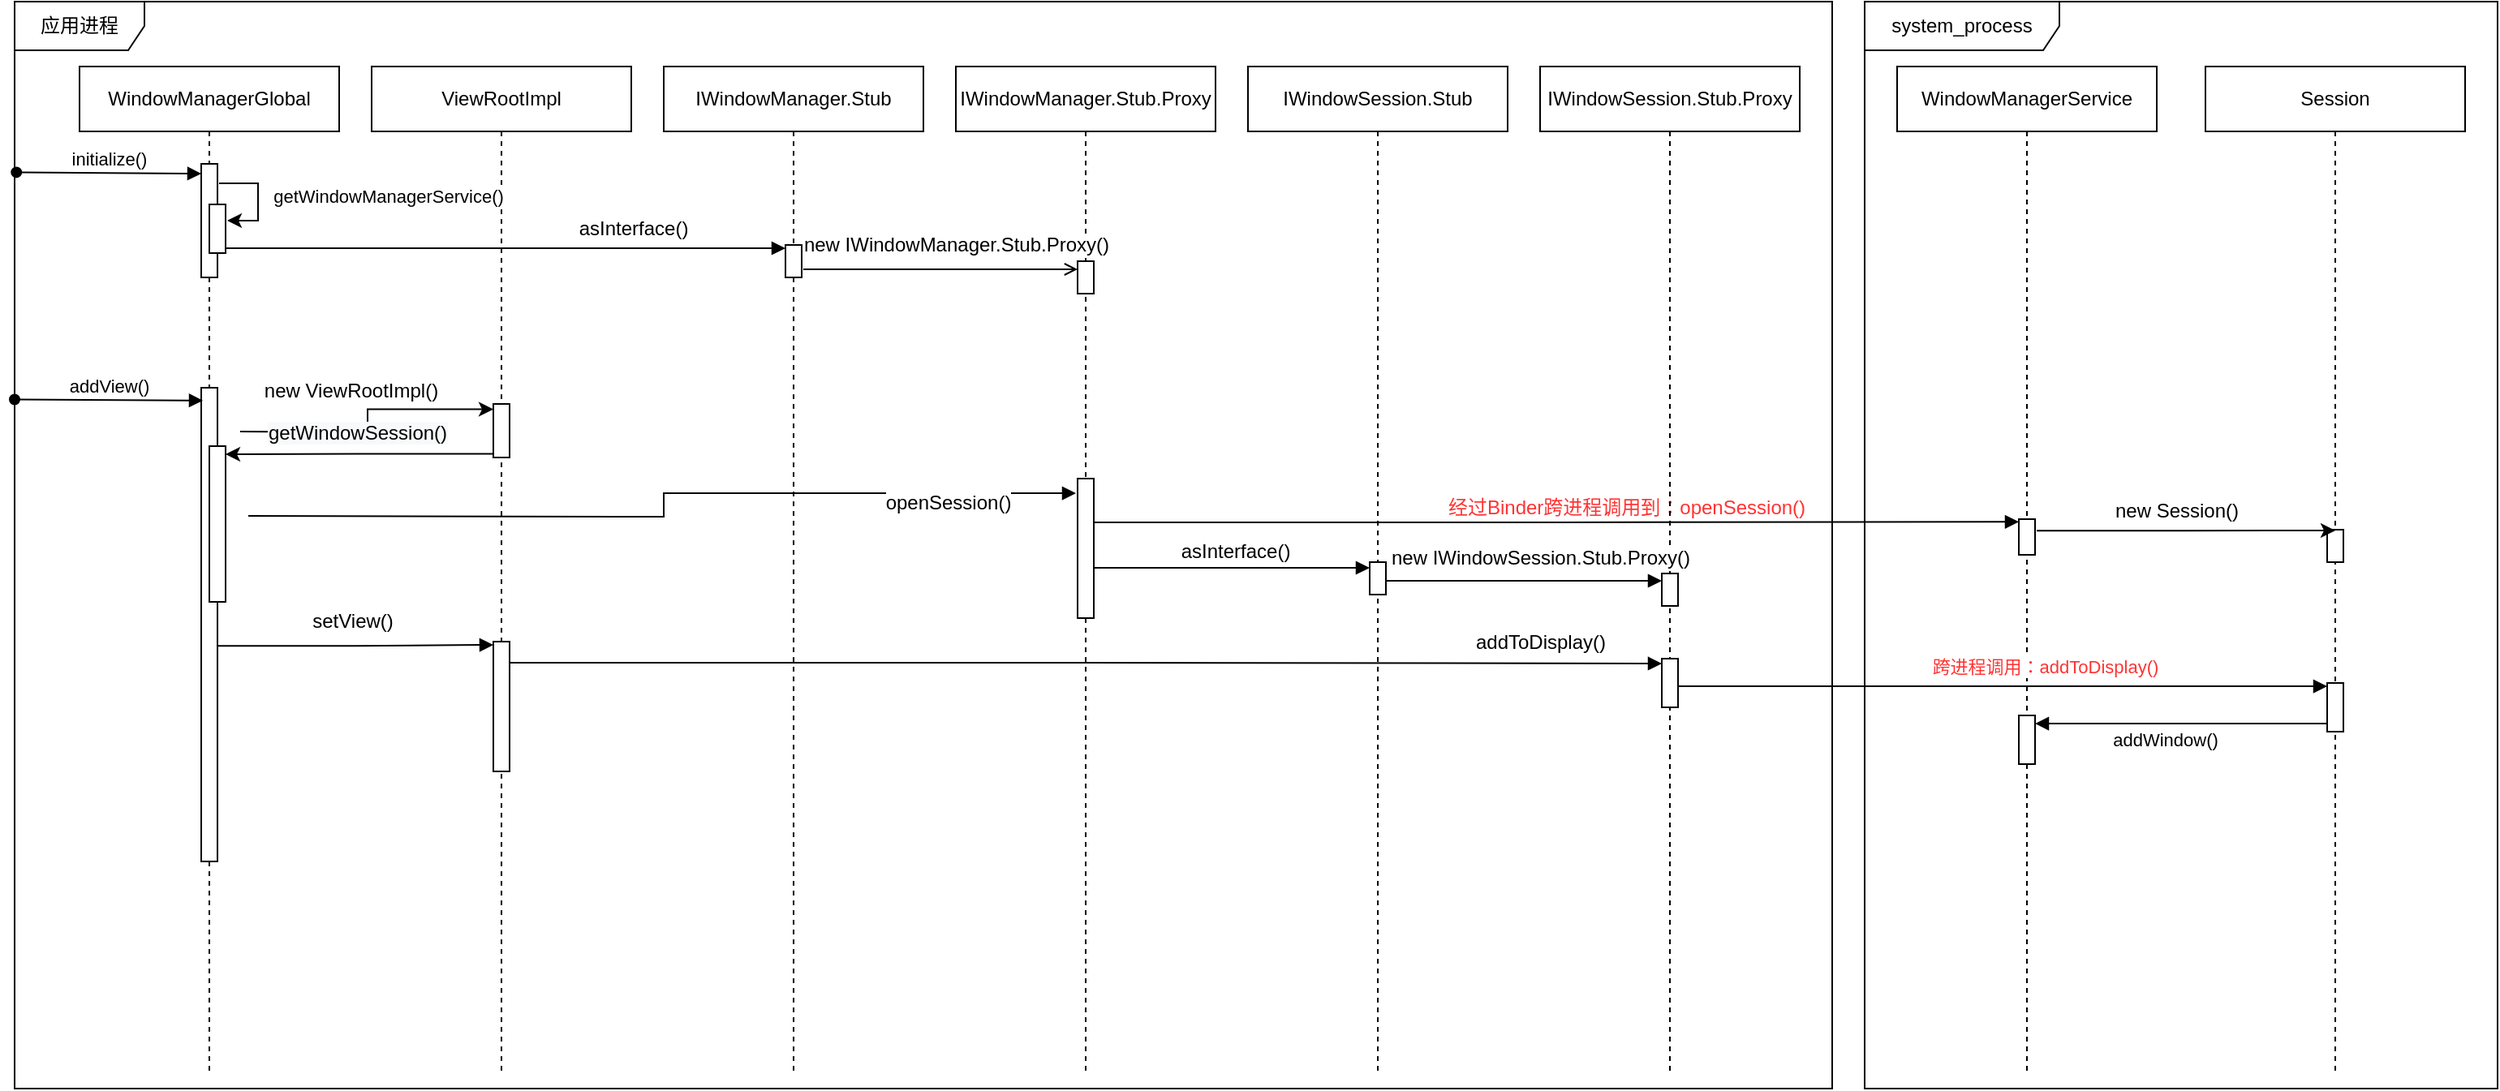 <mxfile version="11.2.9" type="github" pages="1"><diagram id="CBCWb_TD3hn89ZqpJ9yw" name="第 1 页"><mxGraphModel dx="3066" dy="780" grid="1" gridSize="10" guides="1" tooltips="1" connect="1" arrows="1" fold="1" page="1" pageScale="1" pageWidth="827" pageHeight="1169" math="0" shadow="0"><root><mxCell id="0"/><mxCell id="1" parent="0"/><mxCell id="Rzt73hQyQ2RwYdlpdmVi-56" value="system_process" style="shape=umlFrame;whiteSpace=wrap;html=1;width=120;height=30;" vertex="1" parent="1"><mxGeometry x="60" width="390" height="670" as="geometry"/></mxCell><mxCell id="Rzt73hQyQ2RwYdlpdmVi-47" value="应用进程" style="shape=umlFrame;whiteSpace=wrap;html=1;width=80;height=30;" vertex="1" parent="1"><mxGeometry x="-1080" width="1120" height="670" as="geometry"/></mxCell><mxCell id="Rzt73hQyQ2RwYdlpdmVi-3" value="WindowManagerGlobal" style="shape=umlLifeline;perimeter=lifelinePerimeter;whiteSpace=wrap;html=1;container=1;collapsible=0;recursiveResize=0;outlineConnect=0;" vertex="1" parent="1"><mxGeometry x="-1040" y="40" width="160" height="620" as="geometry"/></mxCell><mxCell id="Rzt73hQyQ2RwYdlpdmVi-4" value="" style="html=1;points=[];perimeter=orthogonalPerimeter;" vertex="1" parent="Rzt73hQyQ2RwYdlpdmVi-3"><mxGeometry x="75" y="198" width="10" height="292" as="geometry"/></mxCell><mxCell id="Rzt73hQyQ2RwYdlpdmVi-13" value="" style="html=1;points=[];perimeter=orthogonalPerimeter;" vertex="1" parent="Rzt73hQyQ2RwYdlpdmVi-3"><mxGeometry x="80" y="234" width="10" height="96" as="geometry"/></mxCell><mxCell id="Rzt73hQyQ2RwYdlpdmVi-31" value="" style="html=1;points=[];perimeter=orthogonalPerimeter;" vertex="1" parent="Rzt73hQyQ2RwYdlpdmVi-3"><mxGeometry x="75" y="60" width="10" height="70" as="geometry"/></mxCell><mxCell id="Rzt73hQyQ2RwYdlpdmVi-6" value="addView()" style="html=1;verticalAlign=bottom;endArrow=block;entryX=0.1;entryY=0.027;entryDx=0;entryDy=0;entryPerimeter=0;startArrow=oval;startFill=1;exitX=0;exitY=0.366;exitDx=0;exitDy=0;exitPerimeter=0;" edge="1" parent="1" source="Rzt73hQyQ2RwYdlpdmVi-47" target="Rzt73hQyQ2RwYdlpdmVi-4"><mxGeometry width="80" relative="1" as="geometry"><mxPoint x="-1036" y="259" as="sourcePoint"/><mxPoint x="-965" y="237.5" as="targetPoint"/></mxGeometry></mxCell><mxCell id="Rzt73hQyQ2RwYdlpdmVi-7" value="ViewRootImpl" style="shape=umlLifeline;perimeter=lifelinePerimeter;whiteSpace=wrap;html=1;container=1;collapsible=0;recursiveResize=0;outlineConnect=0;" vertex="1" parent="1"><mxGeometry x="-860" y="40" width="160" height="620" as="geometry"/></mxCell><mxCell id="Rzt73hQyQ2RwYdlpdmVi-8" value="" style="html=1;points=[];perimeter=orthogonalPerimeter;" vertex="1" parent="Rzt73hQyQ2RwYdlpdmVi-7"><mxGeometry x="75" y="208" width="10" height="33" as="geometry"/></mxCell><mxCell id="Rzt73hQyQ2RwYdlpdmVi-86" value="" style="html=1;points=[];perimeter=orthogonalPerimeter;" vertex="1" parent="Rzt73hQyQ2RwYdlpdmVi-7"><mxGeometry x="75" y="354.5" width="10" height="80" as="geometry"/></mxCell><mxCell id="Rzt73hQyQ2RwYdlpdmVi-9" style="edgeStyle=orthogonalEdgeStyle;rounded=0;orthogonalLoop=1;jettySize=auto;html=1;entryX=0;entryY=0.1;entryDx=0;entryDy=0;entryPerimeter=0;" edge="1" parent="1" target="Rzt73hQyQ2RwYdlpdmVi-8"><mxGeometry relative="1" as="geometry"><mxPoint x="-941" y="265" as="sourcePoint"/></mxGeometry></mxCell><mxCell id="Rzt73hQyQ2RwYdlpdmVi-10" value="new ViewRootImpl()" style="text;html=1;resizable=0;points=[];align=center;verticalAlign=middle;labelBackgroundColor=#ffffff;" vertex="1" connectable="0" parent="Rzt73hQyQ2RwYdlpdmVi-9"><mxGeometry x="0.245" y="4" relative="1" as="geometry"><mxPoint x="-24" y="-8" as="offset"/></mxGeometry></mxCell><mxCell id="Rzt73hQyQ2RwYdlpdmVi-12" style="edgeStyle=orthogonalEdgeStyle;rounded=0;orthogonalLoop=1;jettySize=auto;html=1;entryX=1;entryY=0.052;entryDx=0;entryDy=0;entryPerimeter=0;exitX=0;exitY=0.933;exitDx=0;exitDy=0;exitPerimeter=0;" edge="1" parent="1" source="Rzt73hQyQ2RwYdlpdmVi-8" target="Rzt73hQyQ2RwYdlpdmVi-13"><mxGeometry relative="1" as="geometry"><mxPoint x="-950" y="267.5" as="targetPoint"/><mxPoint x="-767" y="279.5" as="sourcePoint"/></mxGeometry></mxCell><mxCell id="Rzt73hQyQ2RwYdlpdmVi-59" value="&lt;span style=&quot;text-align: left ; background-color: rgb(248 , 249 , 250)&quot;&gt;getWindowSession()&lt;/span&gt;" style="text;html=1;resizable=0;points=[];align=center;verticalAlign=middle;labelBackgroundColor=#ffffff;" vertex="1" connectable="0" parent="Rzt73hQyQ2RwYdlpdmVi-12"><mxGeometry x="0.189" relative="1" as="geometry"><mxPoint x="14" y="-13.5" as="offset"/></mxGeometry></mxCell><mxCell id="Rzt73hQyQ2RwYdlpdmVi-32" value="initialize()" style="html=1;verticalAlign=bottom;endArrow=block;startArrow=oval;startFill=1;entryX=0;entryY=0.086;entryDx=0;entryDy=0;entryPerimeter=0;exitX=0.001;exitY=0.157;exitDx=0;exitDy=0;exitPerimeter=0;" edge="1" parent="1" source="Rzt73hQyQ2RwYdlpdmVi-47" target="Rzt73hQyQ2RwYdlpdmVi-31"><mxGeometry width="80" relative="1" as="geometry"><mxPoint x="-1045" y="100" as="sourcePoint"/><mxPoint x="-965" y="100" as="targetPoint"/></mxGeometry></mxCell><mxCell id="Rzt73hQyQ2RwYdlpdmVi-102" style="edgeStyle=orthogonalEdgeStyle;rounded=0;orthogonalLoop=1;jettySize=auto;html=1;entryX=0;entryY=0.1;entryDx=0;entryDy=0;entryPerimeter=0;startArrow=none;startFill=0;endArrow=block;endFill=1;fontColor=#FF3333;exitX=1;exitY=0.9;exitDx=0;exitDy=0;exitPerimeter=0;" edge="1" parent="1" source="Rzt73hQyQ2RwYdlpdmVi-35" target="Rzt73hQyQ2RwYdlpdmVi-39"><mxGeometry relative="1" as="geometry"/></mxCell><mxCell id="Rzt73hQyQ2RwYdlpdmVi-104" value="asInterface()" style="text;html=1;resizable=0;points=[];align=center;verticalAlign=middle;labelBackgroundColor=#ffffff;fontColor=#000000;" vertex="1" connectable="0" parent="Rzt73hQyQ2RwYdlpdmVi-102"><mxGeometry x="-0.227" relative="1" as="geometry"><mxPoint x="117" y="-12" as="offset"/></mxGeometry></mxCell><mxCell id="Rzt73hQyQ2RwYdlpdmVi-35" value="" style="html=1;points=[];perimeter=orthogonalPerimeter;" vertex="1" parent="1"><mxGeometry x="-960" y="125" width="10" height="30" as="geometry"/></mxCell><mxCell id="Rzt73hQyQ2RwYdlpdmVi-37" value="&lt;span style=&quot;text-align: left&quot;&gt;getWindowManagerService()&lt;/span&gt;" style="edgeStyle=orthogonalEdgeStyle;rounded=0;orthogonalLoop=1;jettySize=auto;html=1;exitX=1.1;exitY=0.171;exitDx=0;exitDy=0;exitPerimeter=0;" edge="1" parent="1" source="Rzt73hQyQ2RwYdlpdmVi-31"><mxGeometry x="-0.273" y="-80" relative="1" as="geometry"><mxPoint x="-949" y="135" as="targetPoint"/><Array as="points"><mxPoint x="-930" y="112"/><mxPoint x="-930" y="135"/></Array><mxPoint x="160" y="8" as="offset"/></mxGeometry></mxCell><mxCell id="Rzt73hQyQ2RwYdlpdmVi-38" value="IWindowManager.Stub" style="shape=umlLifeline;perimeter=lifelinePerimeter;whiteSpace=wrap;html=1;container=1;collapsible=0;recursiveResize=0;outlineConnect=0;" vertex="1" parent="1"><mxGeometry x="-680" y="40" width="160" height="620" as="geometry"/></mxCell><mxCell id="Rzt73hQyQ2RwYdlpdmVi-39" value="" style="html=1;points=[];perimeter=orthogonalPerimeter;" vertex="1" parent="Rzt73hQyQ2RwYdlpdmVi-38"><mxGeometry x="75" y="110" width="10" height="20" as="geometry"/></mxCell><mxCell id="Rzt73hQyQ2RwYdlpdmVi-42" value="WindowManagerService" style="shape=umlLifeline;perimeter=lifelinePerimeter;whiteSpace=wrap;html=1;container=1;collapsible=0;recursiveResize=0;outlineConnect=0;" vertex="1" parent="1"><mxGeometry x="80" y="40" width="160" height="620" as="geometry"/></mxCell><mxCell id="Rzt73hQyQ2RwYdlpdmVi-43" value="" style="html=1;points=[];perimeter=orthogonalPerimeter;" vertex="1" parent="Rzt73hQyQ2RwYdlpdmVi-42"><mxGeometry x="75" y="279" width="10" height="22" as="geometry"/></mxCell><mxCell id="Rzt73hQyQ2RwYdlpdmVi-99" value="" style="html=1;points=[];perimeter=orthogonalPerimeter;" vertex="1" parent="Rzt73hQyQ2RwYdlpdmVi-42"><mxGeometry x="75" y="400" width="10" height="30" as="geometry"/></mxCell><mxCell id="Rzt73hQyQ2RwYdlpdmVi-44" style="edgeStyle=orthogonalEdgeStyle;rounded=0;orthogonalLoop=1;jettySize=auto;html=1;entryX=-0.1;entryY=0.105;entryDx=0;entryDy=0;entryPerimeter=0;endArrow=block;endFill=1;" edge="1" parent="1" target="Rzt73hQyQ2RwYdlpdmVi-71"><mxGeometry relative="1" as="geometry"><mxPoint x="-936" y="317" as="sourcePoint"/><mxPoint x="-357" y="301.5" as="targetPoint"/></mxGeometry></mxCell><mxCell id="Rzt73hQyQ2RwYdlpdmVi-58" value="openSession()" style="text;html=1;resizable=0;points=[];align=center;verticalAlign=middle;labelBackgroundColor=#ffffff;" vertex="1" connectable="0" parent="Rzt73hQyQ2RwYdlpdmVi-44"><mxGeometry x="-0.278" relative="1" as="geometry"><mxPoint x="241" y="-9" as="offset"/></mxGeometry></mxCell><mxCell id="Rzt73hQyQ2RwYdlpdmVi-52" value="Session" style="shape=umlLifeline;perimeter=lifelinePerimeter;whiteSpace=wrap;html=1;container=1;collapsible=0;recursiveResize=0;outlineConnect=0;size=40;" vertex="1" parent="1"><mxGeometry x="270" y="40" width="160" height="620" as="geometry"/></mxCell><mxCell id="Rzt73hQyQ2RwYdlpdmVi-53" value="" style="html=1;points=[];perimeter=orthogonalPerimeter;" vertex="1" parent="Rzt73hQyQ2RwYdlpdmVi-52"><mxGeometry x="75" y="285.5" width="10" height="20" as="geometry"/></mxCell><mxCell id="Rzt73hQyQ2RwYdlpdmVi-97" value="" style="html=1;points=[];perimeter=orthogonalPerimeter;" vertex="1" parent="Rzt73hQyQ2RwYdlpdmVi-52"><mxGeometry x="75" y="380" width="10" height="30" as="geometry"/></mxCell><mxCell id="Rzt73hQyQ2RwYdlpdmVi-54" value="" style="edgeStyle=orthogonalEdgeStyle;rounded=0;orthogonalLoop=1;jettySize=auto;startArrow=none;startFill=0;exitX=1.1;exitY=0.324;exitDx=0;exitDy=0;exitPerimeter=0;html=1;" edge="1" parent="1" source="Rzt73hQyQ2RwYdlpdmVi-43"><mxGeometry relative="1" as="geometry"><mxPoint x="350" y="326" as="targetPoint"/></mxGeometry></mxCell><mxCell id="Rzt73hQyQ2RwYdlpdmVi-57" value="new Session()" style="text;html=1;resizable=0;points=[];align=center;verticalAlign=middle;labelBackgroundColor=#ffffff;" vertex="1" connectable="0" parent="Rzt73hQyQ2RwYdlpdmVi-54"><mxGeometry x="-0.2" y="-2" relative="1" as="geometry"><mxPoint x="12" y="-14" as="offset"/></mxGeometry></mxCell><mxCell id="Rzt73hQyQ2RwYdlpdmVi-67" value="IWindowManager.Stub.Proxy" style="shape=umlLifeline;perimeter=lifelinePerimeter;whiteSpace=wrap;html=1;container=1;collapsible=0;recursiveResize=0;outlineConnect=0;" vertex="1" parent="1"><mxGeometry x="-500" y="40" width="160" height="620" as="geometry"/></mxCell><mxCell id="Rzt73hQyQ2RwYdlpdmVi-68" value="" style="html=1;points=[];perimeter=orthogonalPerimeter;" vertex="1" parent="Rzt73hQyQ2RwYdlpdmVi-67"><mxGeometry x="75" y="120" width="10" height="20" as="geometry"/></mxCell><mxCell id="Rzt73hQyQ2RwYdlpdmVi-71" value="" style="html=1;points=[];perimeter=orthogonalPerimeter;" vertex="1" parent="Rzt73hQyQ2RwYdlpdmVi-67"><mxGeometry x="75" y="254" width="10" height="86" as="geometry"/></mxCell><mxCell id="Rzt73hQyQ2RwYdlpdmVi-69" style="edgeStyle=orthogonalEdgeStyle;rounded=0;orthogonalLoop=1;jettySize=auto;html=1;entryX=0;entryY=0.25;entryDx=0;entryDy=0;entryPerimeter=0;startArrow=none;startFill=0;endArrow=open;endFill=0;exitX=1.1;exitY=0.75;exitDx=0;exitDy=0;exitPerimeter=0;" edge="1" parent="1" source="Rzt73hQyQ2RwYdlpdmVi-39" target="Rzt73hQyQ2RwYdlpdmVi-68"><mxGeometry relative="1" as="geometry"/></mxCell><mxCell id="Rzt73hQyQ2RwYdlpdmVi-70" value="new IWindowManager.Stub.Proxy()" style="text;html=1;resizable=0;points=[];align=center;verticalAlign=middle;labelBackgroundColor=#ffffff;" vertex="1" connectable="0" parent="Rzt73hQyQ2RwYdlpdmVi-69"><mxGeometry x="-0.217" y="-3" relative="1" as="geometry"><mxPoint x="28" y="-18" as="offset"/></mxGeometry></mxCell><mxCell id="Rzt73hQyQ2RwYdlpdmVi-76" value="IWindowSession.Stub" style="shape=umlLifeline;perimeter=lifelinePerimeter;whiteSpace=wrap;html=1;container=1;collapsible=0;recursiveResize=0;outlineConnect=0;" vertex="1" parent="1"><mxGeometry x="-320" y="40" width="160" height="620" as="geometry"/></mxCell><mxCell id="Rzt73hQyQ2RwYdlpdmVi-77" value="" style="html=1;points=[];perimeter=orthogonalPerimeter;" vertex="1" parent="Rzt73hQyQ2RwYdlpdmVi-76"><mxGeometry x="75" y="305.5" width="10" height="20" as="geometry"/></mxCell><mxCell id="Rzt73hQyQ2RwYdlpdmVi-78" style="edgeStyle=orthogonalEdgeStyle;rounded=0;orthogonalLoop=1;jettySize=auto;html=1;entryX=0;entryY=0.074;entryDx=0;entryDy=0;entryPerimeter=0;startArrow=none;startFill=0;endArrow=block;endFill=1;exitX=1;exitY=0.314;exitDx=0;exitDy=0;exitPerimeter=0;" edge="1" parent="1" source="Rzt73hQyQ2RwYdlpdmVi-71" target="Rzt73hQyQ2RwYdlpdmVi-43"><mxGeometry relative="1" as="geometry"/></mxCell><mxCell id="Rzt73hQyQ2RwYdlpdmVi-79" value="&lt;font color=&quot;#ff3333&quot;&gt;经过Binder跨进程调用到：openSession()&lt;/font&gt;" style="text;html=1;resizable=0;points=[];align=center;verticalAlign=middle;labelBackgroundColor=#ffffff;" vertex="1" connectable="0" parent="Rzt73hQyQ2RwYdlpdmVi-78"><mxGeometry x="-0.126" relative="1" as="geometry"><mxPoint x="78" y="-9.5" as="offset"/></mxGeometry></mxCell><mxCell id="Rzt73hQyQ2RwYdlpdmVi-83" style="edgeStyle=orthogonalEdgeStyle;rounded=0;orthogonalLoop=1;jettySize=auto;html=1;entryX=0;entryY=0.175;entryDx=0;entryDy=0;entryPerimeter=0;startArrow=none;startFill=0;endArrow=block;endFill=1;exitX=1;exitY=0.64;exitDx=0;exitDy=0;exitPerimeter=0;" edge="1" parent="1" source="Rzt73hQyQ2RwYdlpdmVi-71" target="Rzt73hQyQ2RwYdlpdmVi-77"><mxGeometry relative="1" as="geometry"/></mxCell><mxCell id="Rzt73hQyQ2RwYdlpdmVi-84" value="asInterface()" style="text;html=1;resizable=0;points=[];align=center;verticalAlign=middle;labelBackgroundColor=#ffffff;" vertex="1" connectable="0" parent="Rzt73hQyQ2RwYdlpdmVi-83"><mxGeometry x="-0.149" y="-3" relative="1" as="geometry"><mxPoint x="14" y="-13" as="offset"/></mxGeometry></mxCell><mxCell id="Rzt73hQyQ2RwYdlpdmVi-87" value="" style="edgeStyle=orthogonalEdgeStyle;rounded=0;orthogonalLoop=1;jettySize=auto;html=1;startArrow=none;startFill=0;endArrow=block;endFill=1;exitX=1;exitY=0.545;exitDx=0;exitDy=0;exitPerimeter=0;entryX=0;entryY=0.025;entryDx=0;entryDy=0;entryPerimeter=0;" edge="1" parent="1" source="Rzt73hQyQ2RwYdlpdmVi-4" target="Rzt73hQyQ2RwYdlpdmVi-86"><mxGeometry relative="1" as="geometry"/></mxCell><mxCell id="Rzt73hQyQ2RwYdlpdmVi-88" value="setView()" style="text;html=1;resizable=0;points=[];align=center;verticalAlign=middle;labelBackgroundColor=#ffffff;" vertex="1" connectable="0" parent="Rzt73hQyQ2RwYdlpdmVi-87"><mxGeometry x="-0.053" y="2" relative="1" as="geometry"><mxPoint x="2" y="-13" as="offset"/></mxGeometry></mxCell><mxCell id="Rzt73hQyQ2RwYdlpdmVi-89" value="IWindowSession.Stub.Proxy" style="shape=umlLifeline;perimeter=lifelinePerimeter;whiteSpace=wrap;html=1;container=1;collapsible=0;recursiveResize=0;outlineConnect=0;" vertex="1" parent="1"><mxGeometry x="-140" y="40" width="160" height="620" as="geometry"/></mxCell><mxCell id="Rzt73hQyQ2RwYdlpdmVi-90" value="" style="html=1;points=[];perimeter=orthogonalPerimeter;" vertex="1" parent="Rzt73hQyQ2RwYdlpdmVi-89"><mxGeometry x="75" y="312.5" width="10" height="20" as="geometry"/></mxCell><mxCell id="Rzt73hQyQ2RwYdlpdmVi-94" value="" style="html=1;points=[];perimeter=orthogonalPerimeter;" vertex="1" parent="Rzt73hQyQ2RwYdlpdmVi-89"><mxGeometry x="75" y="365" width="10" height="30" as="geometry"/></mxCell><mxCell id="Rzt73hQyQ2RwYdlpdmVi-91" style="edgeStyle=orthogonalEdgeStyle;rounded=0;orthogonalLoop=1;jettySize=auto;html=1;entryX=0;entryY=0.225;entryDx=0;entryDy=0;entryPerimeter=0;startArrow=none;startFill=0;endArrow=block;endFill=1;exitX=1;exitY=0.575;exitDx=0;exitDy=0;exitPerimeter=0;" edge="1" parent="1" source="Rzt73hQyQ2RwYdlpdmVi-77" target="Rzt73hQyQ2RwYdlpdmVi-90"><mxGeometry relative="1" as="geometry"/></mxCell><mxCell id="Rzt73hQyQ2RwYdlpdmVi-92" value="new IWindowSession.Stub.Proxy()" style="text;html=1;resizable=0;points=[];align=center;verticalAlign=middle;labelBackgroundColor=#ffffff;" vertex="1" connectable="0" parent="Rzt73hQyQ2RwYdlpdmVi-91"><mxGeometry x="0.032" y="1" relative="1" as="geometry"><mxPoint x="7" y="-13" as="offset"/></mxGeometry></mxCell><mxCell id="Rzt73hQyQ2RwYdlpdmVi-95" value="" style="edgeStyle=orthogonalEdgeStyle;rounded=0;orthogonalLoop=1;jettySize=auto;html=1;startArrow=none;startFill=0;endArrow=block;endFill=1;entryX=0;entryY=0.1;entryDx=0;entryDy=0;entryPerimeter=0;exitX=1;exitY=0.163;exitDx=0;exitDy=0;exitPerimeter=0;" edge="1" parent="1" source="Rzt73hQyQ2RwYdlpdmVi-86" target="Rzt73hQyQ2RwYdlpdmVi-94"><mxGeometry relative="1" as="geometry"><mxPoint x="36" y="408" as="targetPoint"/></mxGeometry></mxCell><mxCell id="Rzt73hQyQ2RwYdlpdmVi-96" value="addToDisplay()" style="text;html=1;resizable=0;points=[];align=center;verticalAlign=middle;labelBackgroundColor=#ffffff;" vertex="1" connectable="0" parent="Rzt73hQyQ2RwYdlpdmVi-95"><mxGeometry x="0.053" y="-1" relative="1" as="geometry"><mxPoint x="261" y="-14" as="offset"/></mxGeometry></mxCell><mxCell id="Rzt73hQyQ2RwYdlpdmVi-98" value="跨进程调用：addToDisplay()" style="edgeStyle=orthogonalEdgeStyle;rounded=0;orthogonalLoop=1;jettySize=auto;html=1;startArrow=none;startFill=0;endArrow=block;endFill=1;entryX=0;entryY=0.067;entryDx=0;entryDy=0;entryPerimeter=0;fontColor=#FF3333;exitX=1;exitY=0.567;exitDx=0;exitDy=0;exitPerimeter=0;" edge="1" parent="1" source="Rzt73hQyQ2RwYdlpdmVi-94" target="Rzt73hQyQ2RwYdlpdmVi-97"><mxGeometry x="0.131" y="12" relative="1" as="geometry"><mxPoint as="offset"/></mxGeometry></mxCell><mxCell id="Rzt73hQyQ2RwYdlpdmVi-100" value="&lt;font color=&quot;#000000&quot;&gt;addWindow()&lt;/font&gt;" style="edgeStyle=orthogonalEdgeStyle;rounded=0;orthogonalLoop=1;jettySize=auto;html=1;startArrow=none;startFill=0;endArrow=block;endFill=1;fontColor=#FF3333;exitX=0;exitY=0.833;exitDx=0;exitDy=0;exitPerimeter=0;entryX=1;entryY=0.167;entryDx=0;entryDy=0;entryPerimeter=0;" edge="1" parent="1" source="Rzt73hQyQ2RwYdlpdmVi-97" target="Rzt73hQyQ2RwYdlpdmVi-99"><mxGeometry x="0.11" y="10" relative="1" as="geometry"><mxPoint as="offset"/></mxGeometry></mxCell></root></mxGraphModel></diagram></mxfile>